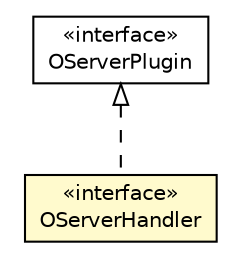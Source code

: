 #!/usr/local/bin/dot
#
# Class diagram 
# Generated by UMLGraph version R5_6-24-gf6e263 (http://www.umlgraph.org/)
#

digraph G {
	edge [fontname="Helvetica",fontsize=10,labelfontname="Helvetica",labelfontsize=10];
	node [fontname="Helvetica",fontsize=10,shape=plaintext];
	nodesep=0.25;
	ranksep=0.5;
	// com.orientechnologies.orient.server.plugin.OServerPlugin
	c3828144 [label=<<table title="com.orientechnologies.orient.server.plugin.OServerPlugin" border="0" cellborder="1" cellspacing="0" cellpadding="2" port="p" href="../plugin/OServerPlugin.html">
		<tr><td><table border="0" cellspacing="0" cellpadding="1">
<tr><td align="center" balign="center"> &#171;interface&#187; </td></tr>
<tr><td align="center" balign="center"> OServerPlugin </td></tr>
		</table></td></tr>
		</table>>, URL="../plugin/OServerPlugin.html", fontname="Helvetica", fontcolor="black", fontsize=10.0];
	// com.orientechnologies.orient.server.handler.OServerHandler
	c3828156 [label=<<table title="com.orientechnologies.orient.server.handler.OServerHandler" border="0" cellborder="1" cellspacing="0" cellpadding="2" port="p" bgcolor="lemonChiffon" href="./OServerHandler.html">
		<tr><td><table border="0" cellspacing="0" cellpadding="1">
<tr><td align="center" balign="center"> &#171;interface&#187; </td></tr>
<tr><td align="center" balign="center"> OServerHandler </td></tr>
		</table></td></tr>
		</table>>, URL="./OServerHandler.html", fontname="Helvetica", fontcolor="black", fontsize=10.0];
	//com.orientechnologies.orient.server.handler.OServerHandler implements com.orientechnologies.orient.server.plugin.OServerPlugin
	c3828144:p -> c3828156:p [dir=back,arrowtail=empty,style=dashed];
}

